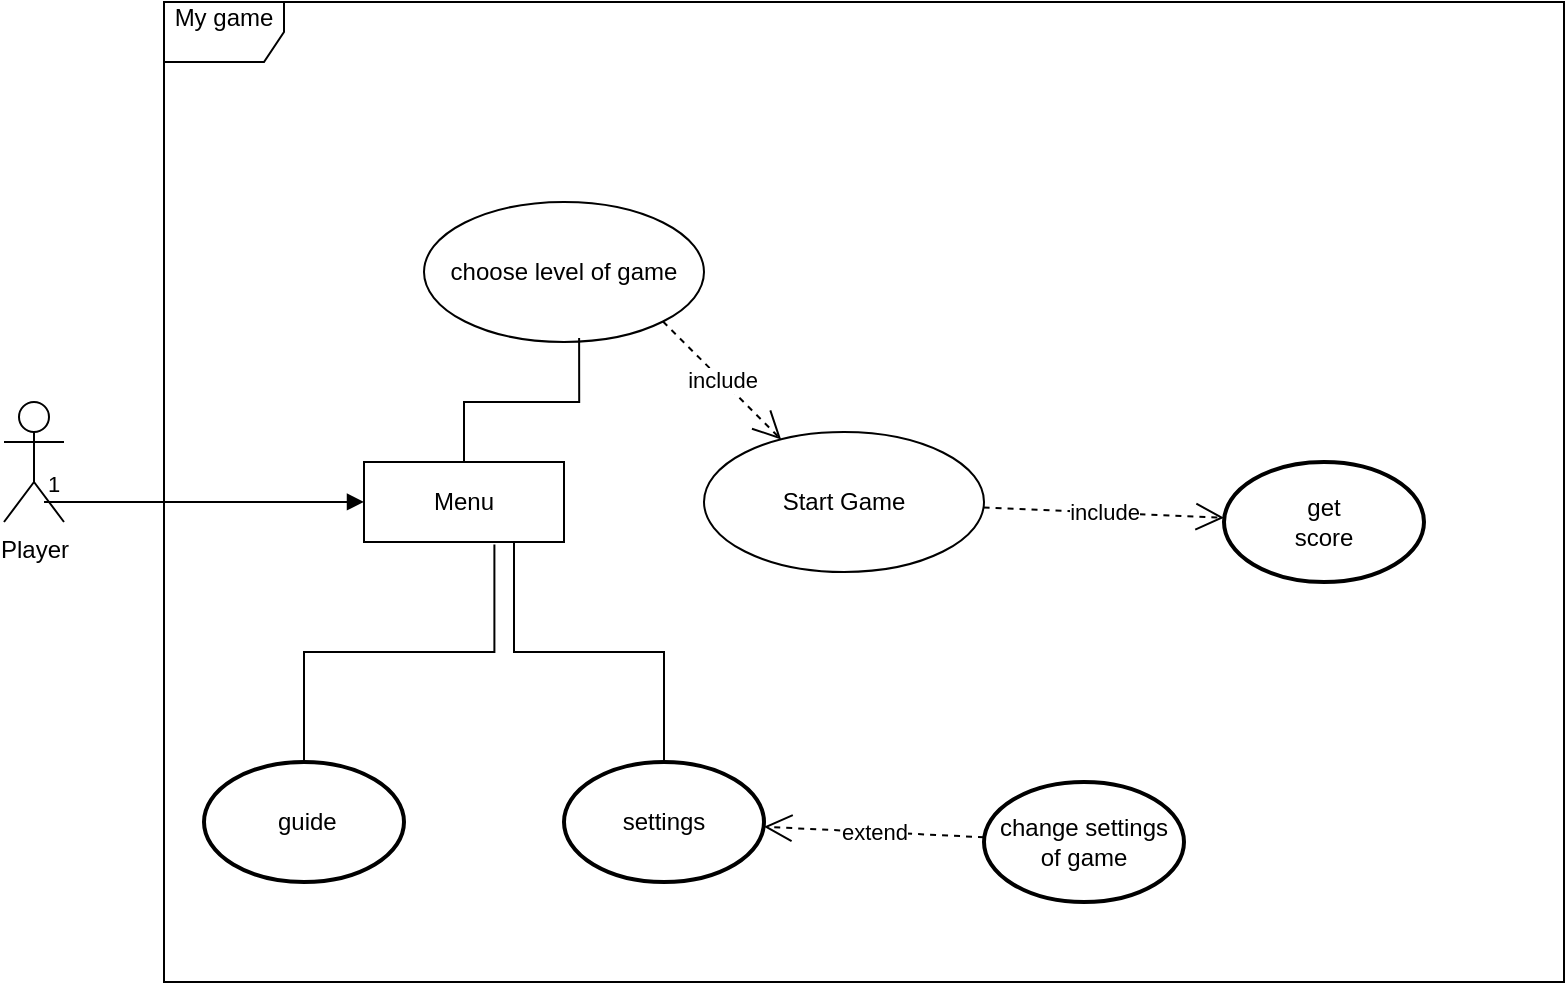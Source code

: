 <mxfile version="23.1.5" type="github">
  <diagram name="Сторінка-1" id="4mxARRjFEOdV_0nipwpj">
    <mxGraphModel dx="1042" dy="631" grid="1" gridSize="10" guides="1" tooltips="1" connect="1" arrows="1" fold="1" page="1" pageScale="1" pageWidth="827" pageHeight="1169" math="0" shadow="0">
      <root>
        <mxCell id="0" />
        <mxCell id="1" parent="0" />
        <mxCell id="np2iezbu0n8JOx6Peu87-1" value="My game&lt;div&gt;&lt;br/&gt;&lt;/div&gt;" style="shape=umlFrame;whiteSpace=wrap;html=1;pointerEvents=0;" vertex="1" parent="1">
          <mxGeometry x="240" y="30" width="700" height="490" as="geometry" />
        </mxCell>
        <mxCell id="np2iezbu0n8JOx6Peu87-2" value="Player&lt;div&gt;&lt;br/&gt;&lt;/div&gt;" style="shape=umlActor;verticalLabelPosition=bottom;verticalAlign=top;html=1;" vertex="1" parent="1">
          <mxGeometry x="160" y="230" width="30" height="60" as="geometry" />
        </mxCell>
        <mxCell id="np2iezbu0n8JOx6Peu87-4" value="Menu" style="html=1;whiteSpace=wrap;" vertex="1" parent="1">
          <mxGeometry x="340" y="260" width="100" height="40" as="geometry" />
        </mxCell>
        <mxCell id="np2iezbu0n8JOx6Peu87-25" value="" style="endArrow=block;endFill=1;html=1;edgeStyle=orthogonalEdgeStyle;align=left;verticalAlign=top;rounded=0;exitX=0.667;exitY=0.833;exitDx=0;exitDy=0;exitPerimeter=0;" edge="1" parent="1" source="np2iezbu0n8JOx6Peu87-2" target="np2iezbu0n8JOx6Peu87-4">
          <mxGeometry x="-1" relative="1" as="geometry">
            <mxPoint x="470" y="280" as="sourcePoint" />
            <mxPoint x="630" y="280" as="targetPoint" />
          </mxGeometry>
        </mxCell>
        <mxCell id="np2iezbu0n8JOx6Peu87-26" value="1" style="edgeLabel;resizable=0;html=1;align=left;verticalAlign=bottom;" connectable="0" vertex="1" parent="np2iezbu0n8JOx6Peu87-25">
          <mxGeometry x="-1" relative="1" as="geometry" />
        </mxCell>
        <mxCell id="np2iezbu0n8JOx6Peu87-43" value="get &lt;br&gt;score" style="strokeWidth=2;html=1;shape=mxgraph.flowchart.start_1;whiteSpace=wrap;" vertex="1" parent="1">
          <mxGeometry x="770" y="260" width="100" height="60" as="geometry" />
        </mxCell>
        <mxCell id="np2iezbu0n8JOx6Peu87-48" value="Start Game" style="ellipse;whiteSpace=wrap;html=1;" vertex="1" parent="1">
          <mxGeometry x="510" y="245" width="140" height="70" as="geometry" />
        </mxCell>
        <mxCell id="np2iezbu0n8JOx6Peu87-63" value="change settings&lt;br&gt;of game" style="strokeWidth=2;html=1;shape=mxgraph.flowchart.start_1;whiteSpace=wrap;" vertex="1" parent="1">
          <mxGeometry x="650" y="420" width="100" height="60" as="geometry" />
        </mxCell>
        <mxCell id="np2iezbu0n8JOx6Peu87-64" value="&amp;nbsp;guide" style="strokeWidth=2;html=1;shape=mxgraph.flowchart.start_1;whiteSpace=wrap;" vertex="1" parent="1">
          <mxGeometry x="260" y="410" width="100" height="60" as="geometry" />
        </mxCell>
        <mxCell id="np2iezbu0n8JOx6Peu87-67" value="choose level of game" style="ellipse;whiteSpace=wrap;html=1;" vertex="1" parent="1">
          <mxGeometry x="370" y="130" width="140" height="70" as="geometry" />
        </mxCell>
        <mxCell id="np2iezbu0n8JOx6Peu87-69" value="include" style="endArrow=open;endSize=12;dashed=1;html=1;rounded=0;exitX=1;exitY=1;exitDx=0;exitDy=0;" edge="1" parent="1" source="np2iezbu0n8JOx6Peu87-67" target="np2iezbu0n8JOx6Peu87-48">
          <mxGeometry width="160" relative="1" as="geometry">
            <mxPoint x="594" y="265" as="sourcePoint" />
            <mxPoint x="578.8" y="170.78" as="targetPoint" />
          </mxGeometry>
        </mxCell>
        <mxCell id="np2iezbu0n8JOx6Peu87-70" value="" style="endArrow=none;html=1;edgeStyle=orthogonalEdgeStyle;rounded=0;entryX=0.554;entryY=0.971;entryDx=0;entryDy=0;entryPerimeter=0;" edge="1" parent="1" source="np2iezbu0n8JOx6Peu87-4" target="np2iezbu0n8JOx6Peu87-67">
          <mxGeometry relative="1" as="geometry">
            <mxPoint x="470" y="320" as="sourcePoint" />
            <mxPoint x="630" y="320" as="targetPoint" />
          </mxGeometry>
        </mxCell>
        <mxCell id="np2iezbu0n8JOx6Peu87-74" value="" style="endArrow=none;html=1;edgeStyle=orthogonalEdgeStyle;rounded=0;exitX=0.5;exitY=0;exitDx=0;exitDy=0;exitPerimeter=0;entryX=0.652;entryY=1.03;entryDx=0;entryDy=0;entryPerimeter=0;" edge="1" parent="1" source="np2iezbu0n8JOx6Peu87-64" target="np2iezbu0n8JOx6Peu87-4">
          <mxGeometry relative="1" as="geometry">
            <mxPoint x="470" y="320" as="sourcePoint" />
            <mxPoint x="630" y="320" as="targetPoint" />
          </mxGeometry>
        </mxCell>
        <mxCell id="np2iezbu0n8JOx6Peu87-80" value="extend" style="endArrow=open;endSize=12;dashed=1;html=1;rounded=0;" edge="1" parent="1" source="np2iezbu0n8JOx6Peu87-63" target="np2iezbu0n8JOx6Peu87-82">
          <mxGeometry width="160" relative="1" as="geometry">
            <mxPoint x="789" y="287" as="sourcePoint" />
            <mxPoint x="660" y="289" as="targetPoint" />
          </mxGeometry>
        </mxCell>
        <mxCell id="np2iezbu0n8JOx6Peu87-82" value="settings" style="strokeWidth=2;html=1;shape=mxgraph.flowchart.start_1;whiteSpace=wrap;" vertex="1" parent="1">
          <mxGeometry x="440" y="410" width="100" height="60" as="geometry" />
        </mxCell>
        <mxCell id="np2iezbu0n8JOx6Peu87-83" value="" style="endArrow=none;html=1;edgeStyle=orthogonalEdgeStyle;rounded=0;exitX=0.75;exitY=1;exitDx=0;exitDy=0;" edge="1" parent="1" source="np2iezbu0n8JOx6Peu87-4" target="np2iezbu0n8JOx6Peu87-82">
          <mxGeometry relative="1" as="geometry">
            <mxPoint x="470" y="320" as="sourcePoint" />
            <mxPoint x="630" y="320" as="targetPoint" />
          </mxGeometry>
        </mxCell>
        <mxCell id="np2iezbu0n8JOx6Peu87-86" value="include" style="endArrow=open;endSize=12;dashed=1;html=1;rounded=0;" edge="1" parent="1" source="np2iezbu0n8JOx6Peu87-48" target="np2iezbu0n8JOx6Peu87-43">
          <mxGeometry width="160" relative="1" as="geometry">
            <mxPoint x="789" y="287" as="sourcePoint" />
            <mxPoint x="800" y="280" as="targetPoint" />
          </mxGeometry>
        </mxCell>
      </root>
    </mxGraphModel>
  </diagram>
</mxfile>

